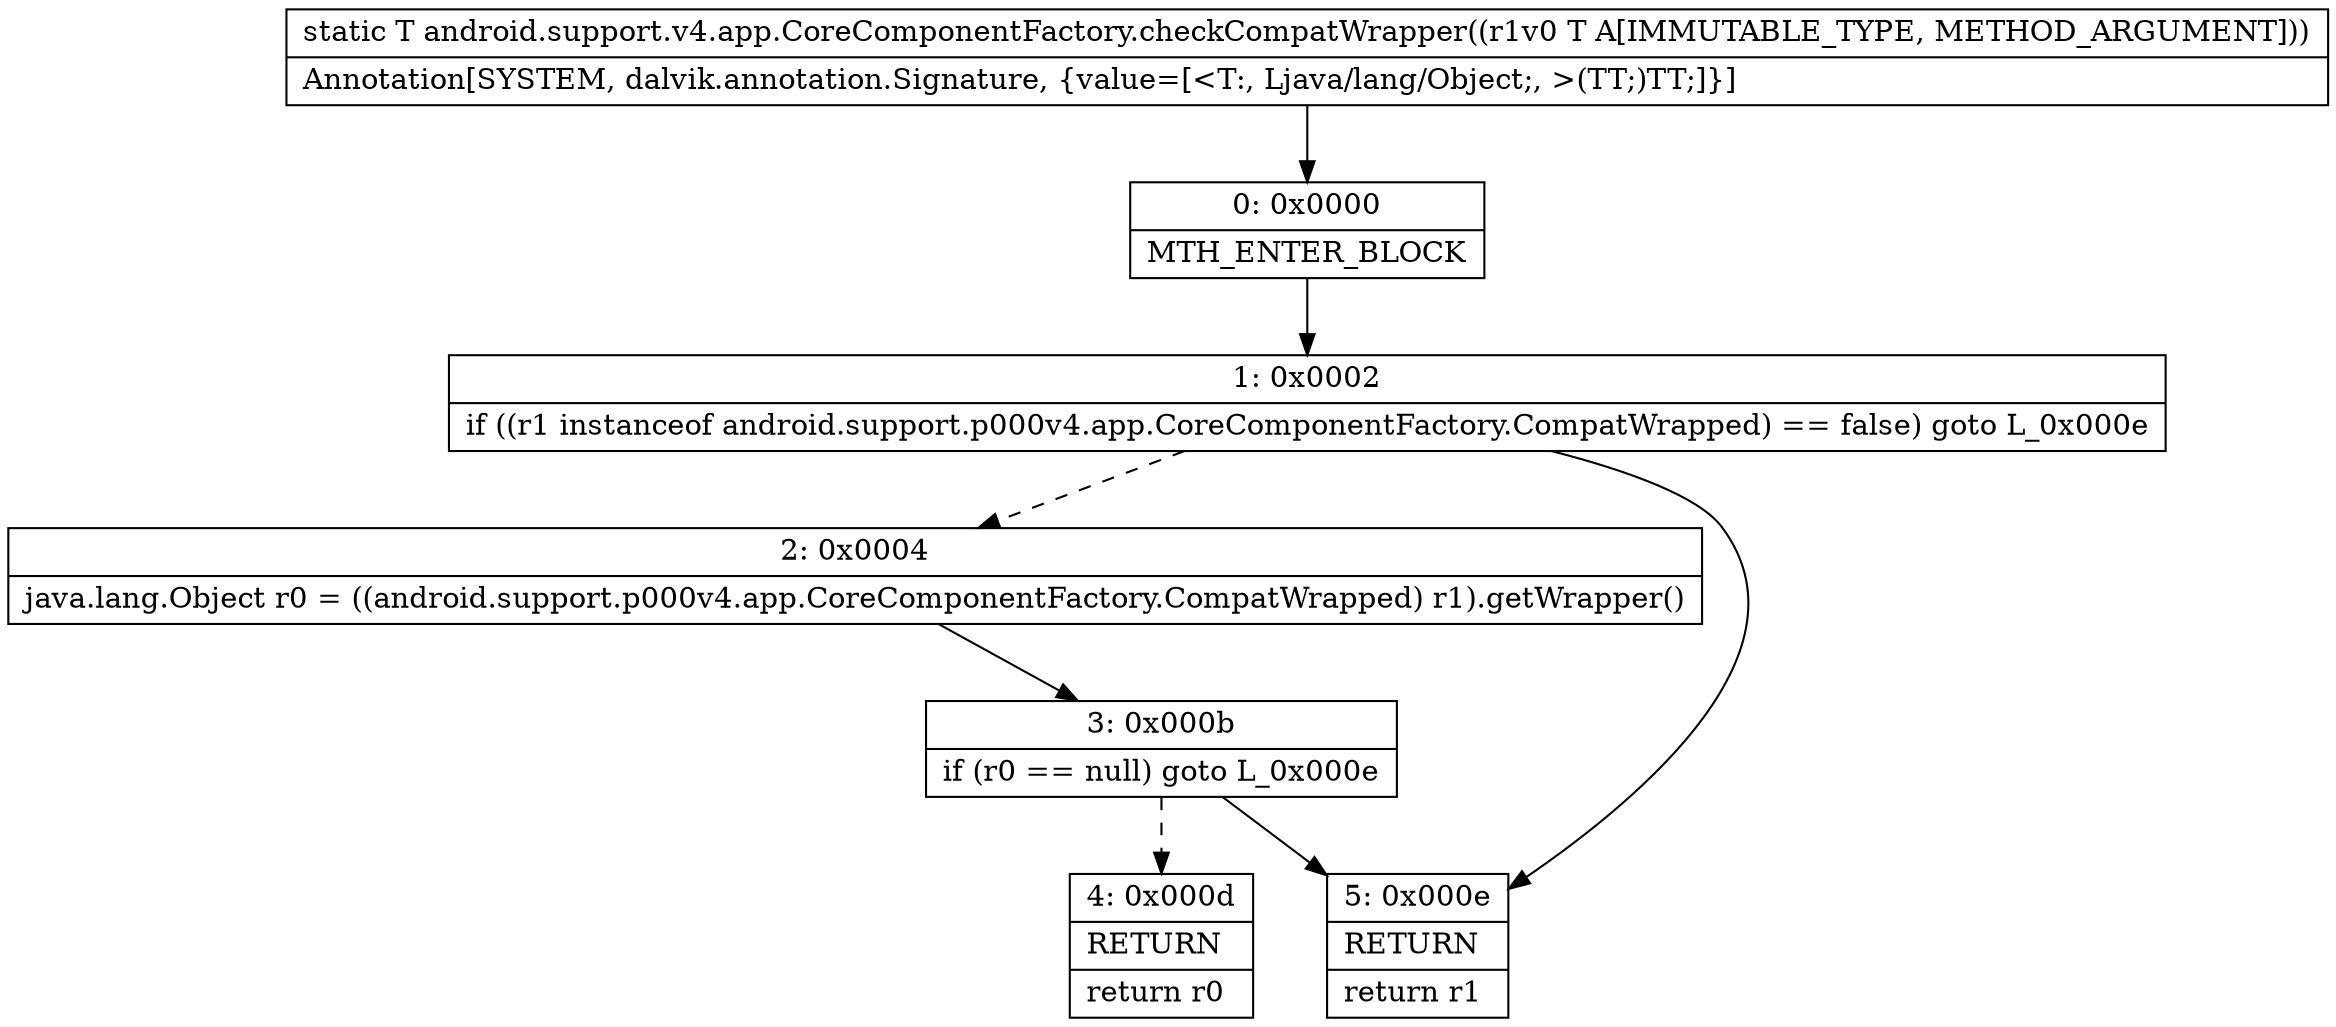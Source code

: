 digraph "CFG forandroid.support.v4.app.CoreComponentFactory.checkCompatWrapper(Ljava\/lang\/Object;)Ljava\/lang\/Object;" {
Node_0 [shape=record,label="{0\:\ 0x0000|MTH_ENTER_BLOCK\l}"];
Node_1 [shape=record,label="{1\:\ 0x0002|if ((r1 instanceof android.support.p000v4.app.CoreComponentFactory.CompatWrapped) == false) goto L_0x000e\l}"];
Node_2 [shape=record,label="{2\:\ 0x0004|java.lang.Object r0 = ((android.support.p000v4.app.CoreComponentFactory.CompatWrapped) r1).getWrapper()\l}"];
Node_3 [shape=record,label="{3\:\ 0x000b|if (r0 == null) goto L_0x000e\l}"];
Node_4 [shape=record,label="{4\:\ 0x000d|RETURN\l|return r0\l}"];
Node_5 [shape=record,label="{5\:\ 0x000e|RETURN\l|return r1\l}"];
MethodNode[shape=record,label="{static T android.support.v4.app.CoreComponentFactory.checkCompatWrapper((r1v0 T A[IMMUTABLE_TYPE, METHOD_ARGUMENT]))  | Annotation[SYSTEM, dalvik.annotation.Signature, \{value=[\<T:, Ljava\/lang\/Object;, \>(TT;)TT;]\}]\l}"];
MethodNode -> Node_0;
Node_0 -> Node_1;
Node_1 -> Node_2[style=dashed];
Node_1 -> Node_5;
Node_2 -> Node_3;
Node_3 -> Node_4[style=dashed];
Node_3 -> Node_5;
}

